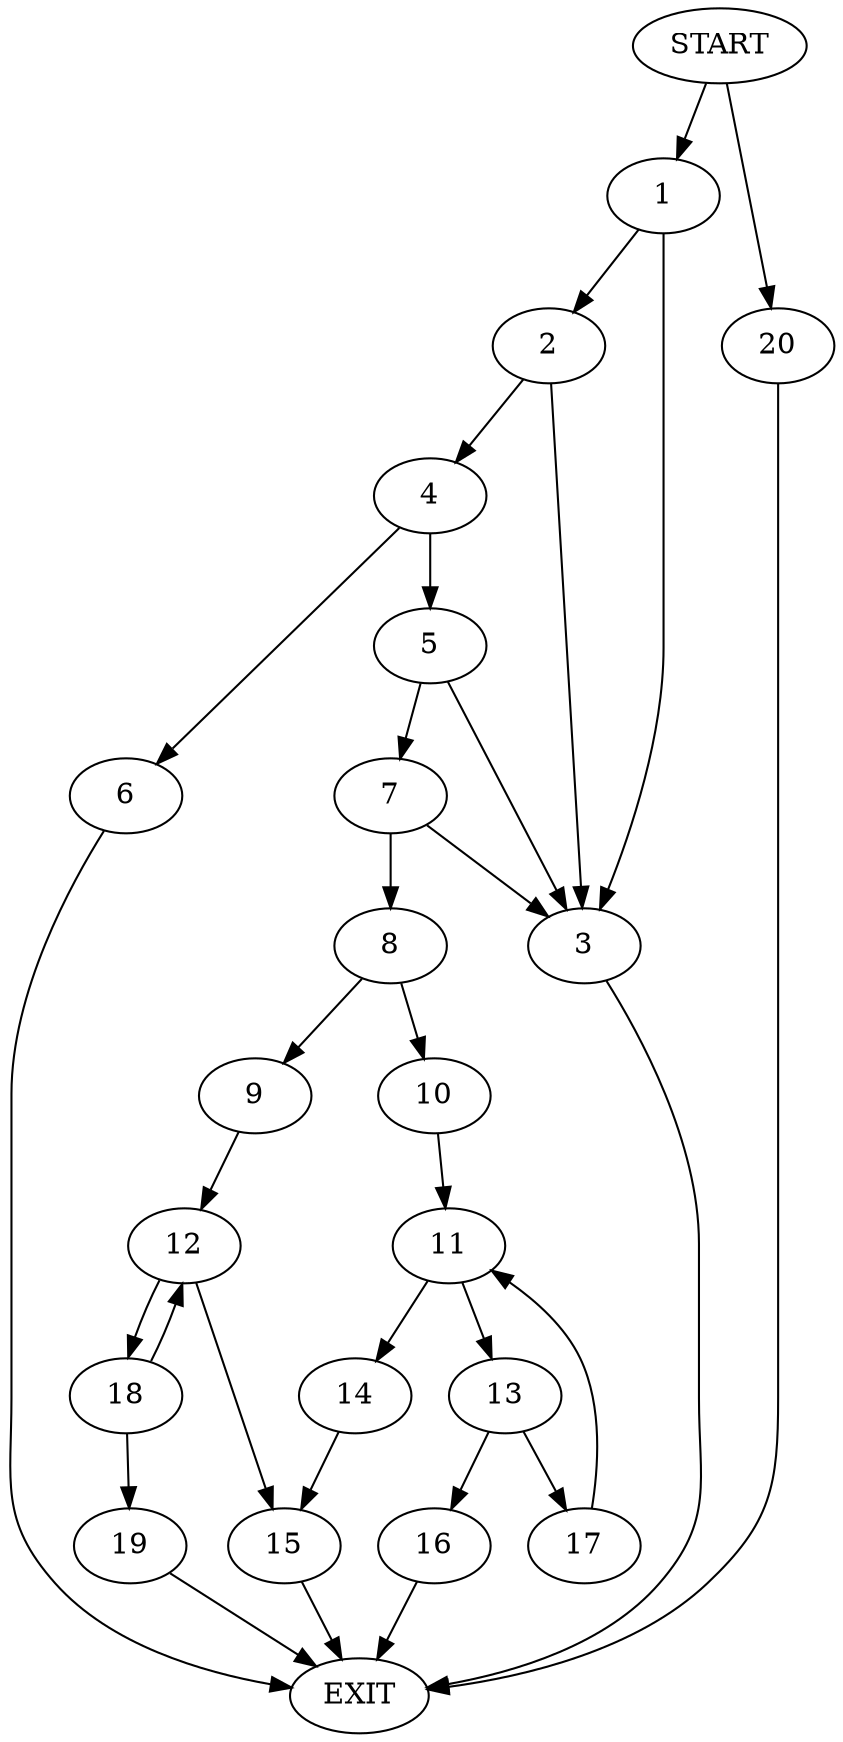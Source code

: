 digraph {
0 [label="START"]
21 [label="EXIT"]
0 -> 1
1 -> 2
1 -> 3
2 -> 3
2 -> 4
3 -> 21
4 -> 5
4 -> 6
5 -> 3
5 -> 7
6 -> 21
7 -> 3
7 -> 8
8 -> 9
8 -> 10
10 -> 11
9 -> 12
11 -> 13
11 -> 14
14 -> 15
13 -> 16
13 -> 17
17 -> 11
16 -> 21
15 -> 21
12 -> 15
12 -> 18
18 -> 12
18 -> 19
19 -> 21
0 -> 20
20 -> 21
}
